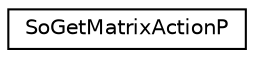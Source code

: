 digraph "Graphical Class Hierarchy"
{
 // LATEX_PDF_SIZE
  edge [fontname="Helvetica",fontsize="10",labelfontname="Helvetica",labelfontsize="10"];
  node [fontname="Helvetica",fontsize="10",shape=record];
  rankdir="LR";
  Node0 [label="SoGetMatrixActionP",height=0.2,width=0.4,color="black", fillcolor="white", style="filled",URL="$classSoGetMatrixActionP.html",tooltip=" "];
}
